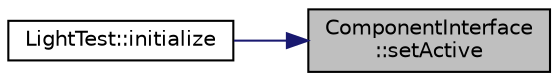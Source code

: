 digraph "ComponentInterface::setActive"
{
 // INTERACTIVE_SVG=YES
 // LATEX_PDF_SIZE
  edge [fontname="Helvetica",fontsize="10",labelfontname="Helvetica",labelfontsize="10"];
  node [fontname="Helvetica",fontsize="10",shape=record];
  rankdir="RL";
  Node1 [label="ComponentInterface\l::setActive",height=0.2,width=0.4,color="black", fillcolor="grey75", style="filled", fontcolor="black",tooltip=" "];
  Node1 -> Node2 [dir="back",color="midnightblue",fontsize="10",style="solid",fontname="Helvetica"];
  Node2 [label="LightTest::initialize",height=0.2,width=0.4,color="black", fillcolor="white", style="filled",URL="$d1/d45/class_light_test.html#acfa774548a0298d8240d5d73d20fe676",tooltip=" "];
}
